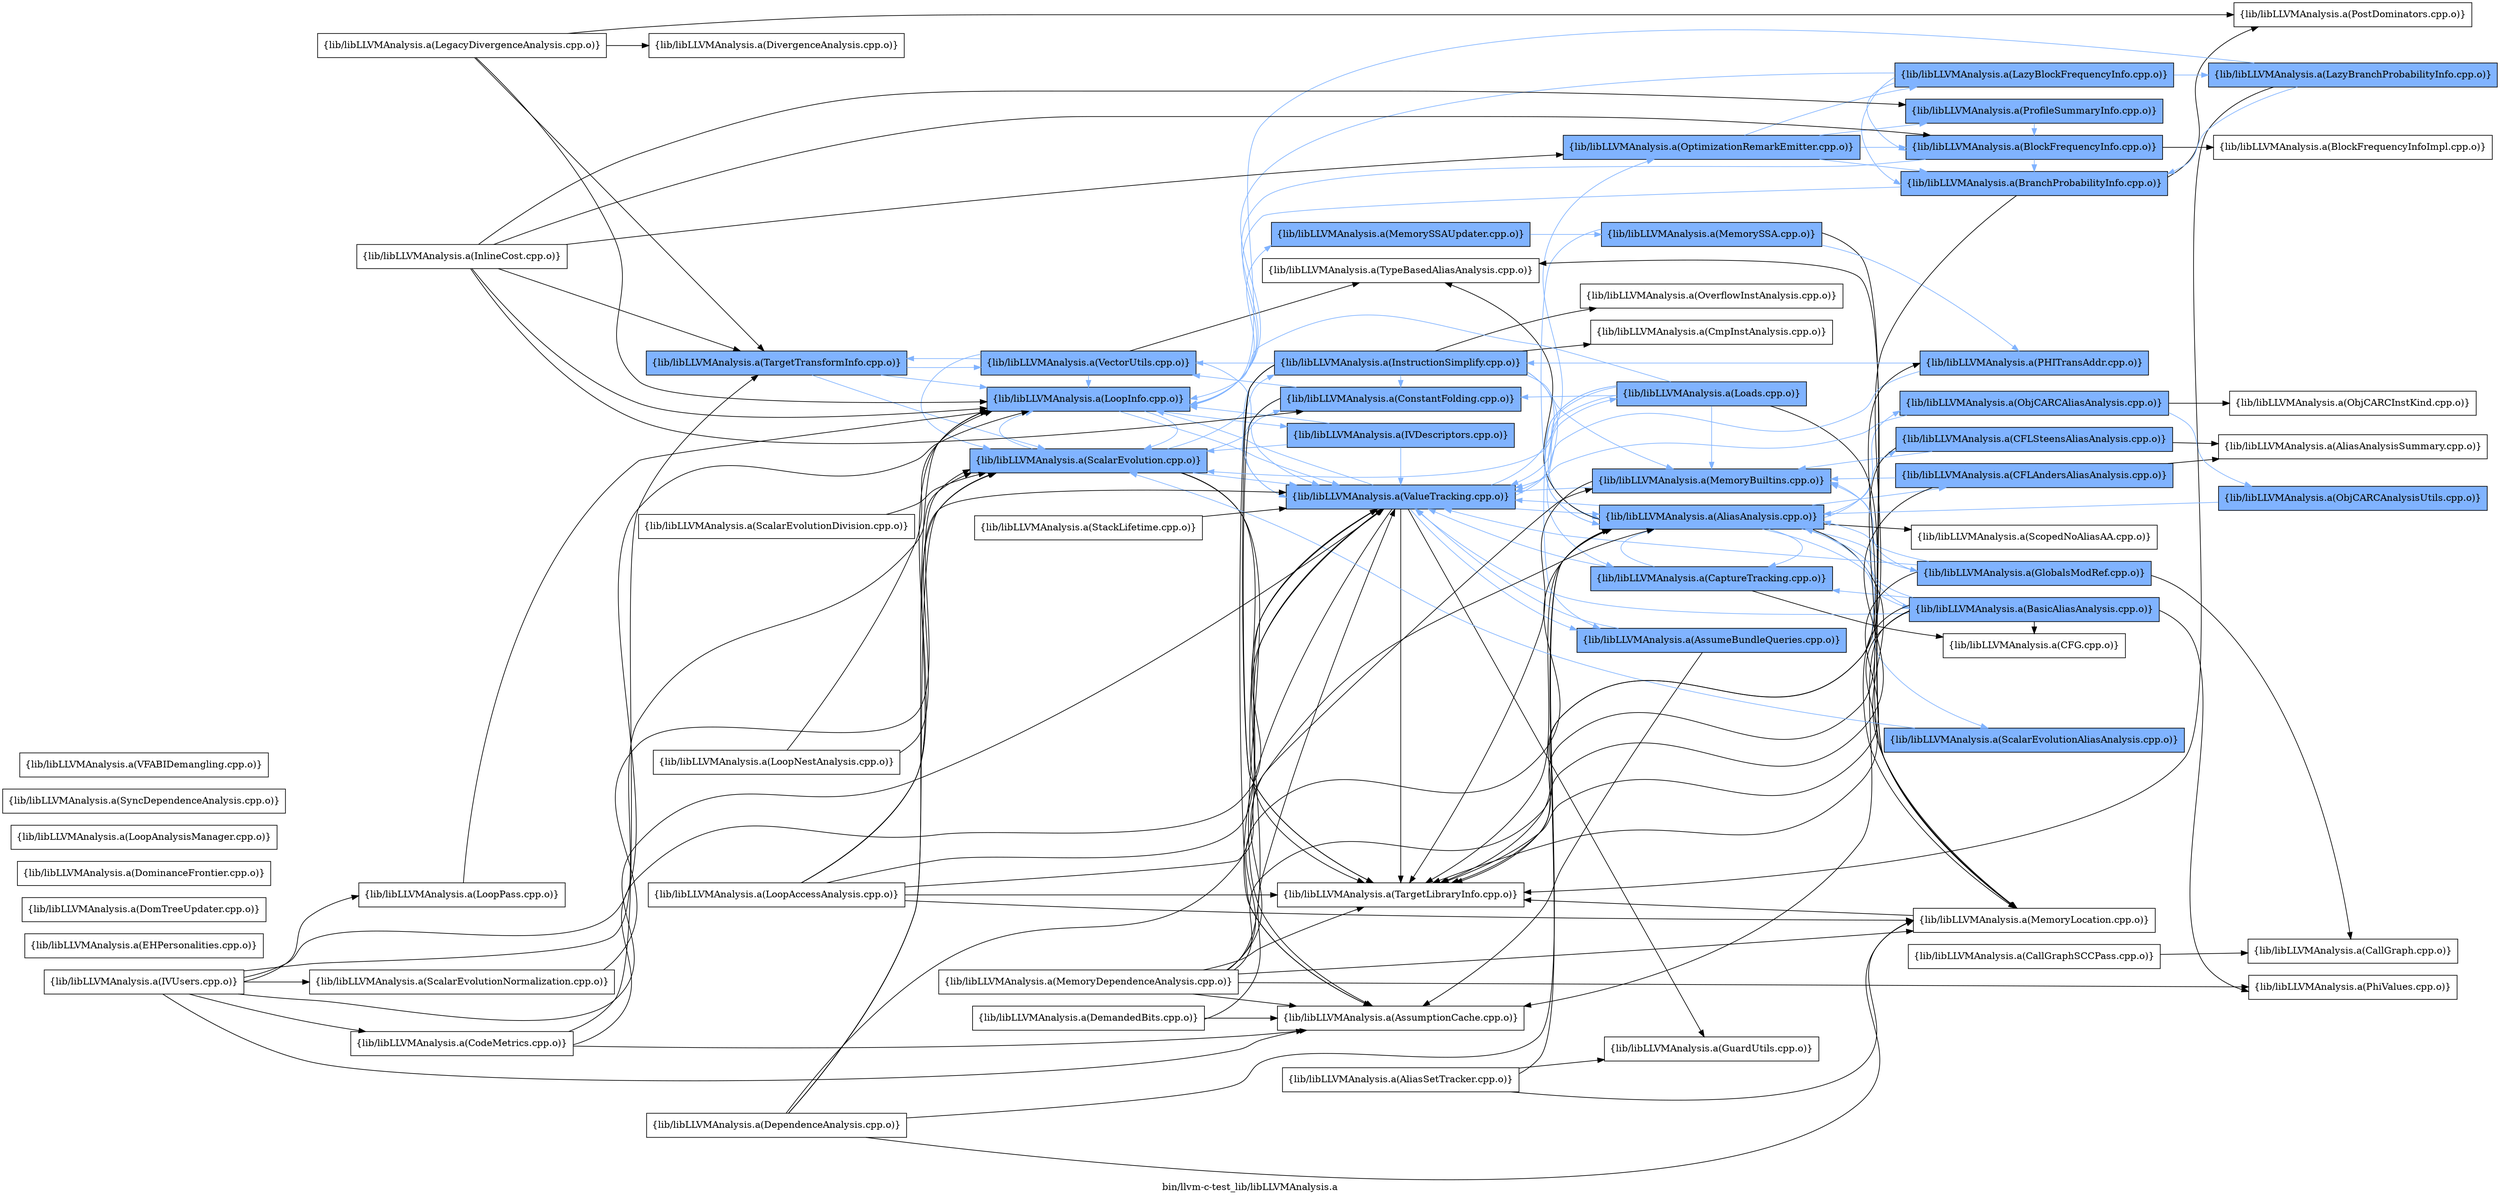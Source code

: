 digraph "bin/llvm-c-test_lib/libLLVMAnalysis.a" {
	label="bin/llvm-c-test_lib/libLLVMAnalysis.a";
	rankdir=LR;
	{ rank=same; Node0x56461dd2c6d8;  }
	{ rank=same; Node0x56461dd27ea8; Node0x56461dd1fcf8; Node0x56461dd260f8;  }
	{ rank=same; Node0x56461dd2bf08; Node0x56461dd29078; Node0x56461dd19038; Node0x56461dd2cae8; Node0x56461dd2af68; Node0x56461dd29de8; Node0x56461dd1d318; Node0x56461dd2a018;  }
	{ rank=same; Node0x56461dd2a928; Node0x56461dd29f28; Node0x56461dd2cbd8; Node0x56461dd1df48; Node0x56461dd20068; Node0x56461dd2cdb8; Node0x56461dd1d1d8; Node0x56461dd1caf8; Node0x56461dd29398; Node0x56461dd1f938;  }
	{ rank=same; Node0x56461dd2c278; Node0x56461dd28f38; Node0x56461dd297a8; Node0x56461dd287b8; Node0x56461dd198a8; Node0x56461dd28768; Node0x56461dd2beb8; Node0x56461dd26878; Node0x56461dd28e98; Node0x56461dd27a98; Node0x56461dd1c558; Node0x56461dd25928; Node0x56461dd26b48; Node0x56461dd272c8;  }

	Node0x56461dd2c6d8 [shape=record,shape=box,group=1,style=filled,fillcolor="0.600000 0.5 1",label="{lib/libLLVMAnalysis.a(TargetTransformInfo.cpp.o)}"];
	Node0x56461dd2c6d8 -> Node0x56461dd27ea8[color="0.600000 0.5 1"];
	Node0x56461dd2c6d8 -> Node0x56461dd1fcf8[color="0.600000 0.5 1"];
	Node0x56461dd2c6d8 -> Node0x56461dd260f8[color="0.600000 0.5 1"];
	Node0x56461dd27ea8 [shape=record,shape=box,group=1,style=filled,fillcolor="0.600000 0.5 1",label="{lib/libLLVMAnalysis.a(VectorUtils.cpp.o)}"];
	Node0x56461dd27ea8 -> Node0x56461dd2c6d8[color="0.600000 0.5 1"];
	Node0x56461dd27ea8 -> Node0x56461dd2bf08;
	Node0x56461dd27ea8 -> Node0x56461dd29078[color="0.600000 0.5 1"];
	Node0x56461dd27ea8 -> Node0x56461dd1fcf8[color="0.600000 0.5 1"];
	Node0x56461dd27ea8 -> Node0x56461dd260f8[color="0.600000 0.5 1"];
	Node0x56461dd29078 [shape=record,shape=box,group=1,style=filled,fillcolor="0.600000 0.5 1",label="{lib/libLLVMAnalysis.a(ValueTracking.cpp.o)}"];
	Node0x56461dd29078 -> Node0x56461dd2af68;
	Node0x56461dd29078 -> Node0x56461dd2a928[color="0.600000 0.5 1"];
	Node0x56461dd29078 -> Node0x56461dd29f28[color="0.600000 0.5 1"];
	Node0x56461dd29078 -> Node0x56461dd29de8;
	Node0x56461dd29078 -> Node0x56461dd2cbd8;
	Node0x56461dd29078 -> Node0x56461dd1df48[color="0.600000 0.5 1"];
	Node0x56461dd29078 -> Node0x56461dd1fcf8[color="0.600000 0.5 1"];
	Node0x56461dd29078 -> Node0x56461dd20068[color="0.600000 0.5 1"];
	Node0x56461dd1a028 [shape=record,shape=box,group=0,label="{lib/libLLVMAnalysis.a(EHPersonalities.cpp.o)}"];
	Node0x56461dd25928 [shape=record,shape=box,group=1,style=filled,fillcolor="0.600000 0.5 1",label="{lib/libLLVMAnalysis.a(ProfileSummaryInfo.cpp.o)}"];
	Node0x56461dd25928 -> Node0x56461dd28e98[color="0.600000 0.5 1"];
	Node0x56461dd2a928 [shape=record,shape=box,group=1,style=filled,fillcolor="0.600000 0.5 1",label="{lib/libLLVMAnalysis.a(AliasAnalysis.cpp.o)}"];
	Node0x56461dd2a928 -> Node0x56461dd2af68;
	Node0x56461dd2a928 -> Node0x56461dd2bf08;
	Node0x56461dd2a928 -> Node0x56461dd2c278;
	Node0x56461dd2a928 -> Node0x56461dd29078[color="0.600000 0.5 1"];
	Node0x56461dd2a928 -> Node0x56461dd28f38[color="0.600000 0.5 1"];
	Node0x56461dd2a928 -> Node0x56461dd297a8[color="0.600000 0.5 1"];
	Node0x56461dd2a928 -> Node0x56461dd287b8[color="0.600000 0.5 1"];
	Node0x56461dd2a928 -> Node0x56461dd1d1d8[color="0.600000 0.5 1"];
	Node0x56461dd2a928 -> Node0x56461dd198a8[color="0.600000 0.5 1"];
	Node0x56461dd2a928 -> Node0x56461dd28768;
	Node0x56461dd2a928 -> Node0x56461dd2beb8[color="0.600000 0.5 1"];
	Node0x56461dd2a928 -> Node0x56461dd26878[color="0.600000 0.5 1"];
	Node0x56461dd1afc8 [shape=record,shape=box,group=0,label="{lib/libLLVMAnalysis.a(DomTreeUpdater.cpp.o)}"];
	Node0x56461dd1fcf8 [shape=record,shape=box,group=1,style=filled,fillcolor="0.600000 0.5 1",label="{lib/libLLVMAnalysis.a(LoopInfo.cpp.o)}"];
	Node0x56461dd1fcf8 -> Node0x56461dd29078[color="0.600000 0.5 1"];
	Node0x56461dd1fcf8 -> Node0x56461dd19038[color="0.600000 0.5 1"];
	Node0x56461dd1fcf8 -> Node0x56461dd2cae8[color="0.600000 0.5 1"];
	Node0x56461dd1fcf8 -> Node0x56461dd260f8[color="0.600000 0.5 1"];
	Node0x56461dd260f8 [shape=record,shape=box,group=1,style=filled,fillcolor="0.600000 0.5 1",label="{lib/libLLVMAnalysis.a(ScalarEvolution.cpp.o)}"];
	Node0x56461dd260f8 -> Node0x56461dd2af68;
	Node0x56461dd260f8 -> Node0x56461dd29078[color="0.600000 0.5 1"];
	Node0x56461dd260f8 -> Node0x56461dd29de8;
	Node0x56461dd260f8 -> Node0x56461dd1d318[color="0.600000 0.5 1"];
	Node0x56461dd260f8 -> Node0x56461dd2a018[color="0.600000 0.5 1"];
	Node0x56461dd260f8 -> Node0x56461dd1fcf8[color="0.600000 0.5 1"];
	Node0x56461dd2af68 [shape=record,shape=box,group=0,label="{lib/libLLVMAnalysis.a(TargetLibraryInfo.cpp.o)}"];
	Node0x56461dd2bf08 [shape=record,shape=box,group=0,label="{lib/libLLVMAnalysis.a(TypeBasedAliasAnalysis.cpp.o)}"];
	Node0x56461dd28e98 [shape=record,shape=box,group=1,style=filled,fillcolor="0.600000 0.5 1",label="{lib/libLLVMAnalysis.a(BlockFrequencyInfo.cpp.o)}"];
	Node0x56461dd28e98 -> Node0x56461dd27fe8;
	Node0x56461dd28e98 -> Node0x56461dd27a98[color="0.600000 0.5 1"];
	Node0x56461dd28e98 -> Node0x56461dd1fcf8[color="0.600000 0.5 1"];
	Node0x56461dd27a98 [shape=record,shape=box,group=1,style=filled,fillcolor="0.600000 0.5 1",label="{lib/libLLVMAnalysis.a(BranchProbabilityInfo.cpp.o)}"];
	Node0x56461dd27a98 -> Node0x56461dd2af68;
	Node0x56461dd27a98 -> Node0x56461dd1fcf8[color="0.600000 0.5 1"];
	Node0x56461dd27a98 -> Node0x56461dd27ae8;
	Node0x56461dd20068 [shape=record,shape=box,group=1,style=filled,fillcolor="0.600000 0.5 1",label="{lib/libLLVMAnalysis.a(OptimizationRemarkEmitter.cpp.o)}"];
	Node0x56461dd20068 -> Node0x56461dd28e98[color="0.600000 0.5 1"];
	Node0x56461dd20068 -> Node0x56461dd27a98[color="0.600000 0.5 1"];
	Node0x56461dd20068 -> Node0x56461dd1c558[color="0.600000 0.5 1"];
	Node0x56461dd20068 -> Node0x56461dd25928[color="0.600000 0.5 1"];
	Node0x56461dd1c558 [shape=record,shape=box,group=1,style=filled,fillcolor="0.600000 0.5 1",label="{lib/libLLVMAnalysis.a(LazyBlockFrequencyInfo.cpp.o)}"];
	Node0x56461dd1c558 -> Node0x56461dd28e98[color="0.600000 0.5 1"];
	Node0x56461dd1c558 -> Node0x56461dd27a98[color="0.600000 0.5 1"];
	Node0x56461dd1c558 -> Node0x56461dd1cf08[color="0.600000 0.5 1"];
	Node0x56461dd1c558 -> Node0x56461dd1fcf8[color="0.600000 0.5 1"];
	Node0x56461dd1ddb8 [shape=record,shape=box,group=0,label="{lib/libLLVMAnalysis.a(LegacyDivergenceAnalysis.cpp.o)}"];
	Node0x56461dd1ddb8 -> Node0x56461dd2c6d8;
	Node0x56461dd1ddb8 -> Node0x56461dd1ef88;
	Node0x56461dd1ddb8 -> Node0x56461dd1fcf8;
	Node0x56461dd1ddb8 -> Node0x56461dd27ae8;
	Node0x56461dd1d318 [shape=record,shape=box,group=1,style=filled,fillcolor="0.600000 0.5 1",label="{lib/libLLVMAnalysis.a(ConstantFolding.cpp.o)}"];
	Node0x56461dd1d318 -> Node0x56461dd2af68;
	Node0x56461dd1d318 -> Node0x56461dd29078[color="0.600000 0.5 1"];
	Node0x56461dd1d318 -> Node0x56461dd27ea8[color="0.600000 0.5 1"];
	Node0x56461dd272c8 [shape=record,shape=box,group=0,label="{lib/libLLVMAnalysis.a(CFG.cpp.o)}"];
	Node0x56461dd27fe8 [shape=record,shape=box,group=0,label="{lib/libLLVMAnalysis.a(BlockFrequencyInfoImpl.cpp.o)}"];
	Node0x56461dd28f38 [shape=record,shape=box,group=1,style=filled,fillcolor="0.600000 0.5 1",label="{lib/libLLVMAnalysis.a(BasicAliasAnalysis.cpp.o)}"];
	Node0x56461dd28f38 -> Node0x56461dd2af68;
	Node0x56461dd28f38 -> Node0x56461dd29078[color="0.600000 0.5 1"];
	Node0x56461dd28f38 -> Node0x56461dd2a928[color="0.600000 0.5 1"];
	Node0x56461dd28f38 -> Node0x56461dd29de8;
	Node0x56461dd28f38 -> Node0x56461dd272c8;
	Node0x56461dd28f38 -> Node0x56461dd1d1d8[color="0.600000 0.5 1"];
	Node0x56461dd28f38 -> Node0x56461dd29398[color="0.600000 0.5 1"];
	Node0x56461dd28f38 -> Node0x56461dd28768;
	Node0x56461dd28f38 -> Node0x56461dd273b8;
	Node0x56461dd19448 [shape=record,shape=box,group=0,label="{lib/libLLVMAnalysis.a(DominanceFrontier.cpp.o)}"];
	Node0x56461dd198a8 [shape=record,shape=box,group=1,style=filled,fillcolor="0.600000 0.5 1",label="{lib/libLLVMAnalysis.a(GlobalsModRef.cpp.o)}"];
	Node0x56461dd198a8 -> Node0x56461dd2af68;
	Node0x56461dd198a8 -> Node0x56461dd29078[color="0.600000 0.5 1"];
	Node0x56461dd198a8 -> Node0x56461dd2a928[color="0.600000 0.5 1"];
	Node0x56461dd198a8 -> Node0x56461dd28038;
	Node0x56461dd198a8 -> Node0x56461dd29398[color="0.600000 0.5 1"];
	Node0x56461dd2b238 [shape=record,shape=box,group=0,label="{lib/libLLVMAnalysis.a(IVUsers.cpp.o)}"];
	Node0x56461dd2b238 -> Node0x56461dd29078;
	Node0x56461dd2b238 -> Node0x56461dd29de8;
	Node0x56461dd2b238 -> Node0x56461dd2b9b8;
	Node0x56461dd2b238 -> Node0x56461dd1fcf8;
	Node0x56461dd2b238 -> Node0x56461dd29a78;
	Node0x56461dd2b238 -> Node0x56461dd260f8;
	Node0x56461dd2b238 -> Node0x56461dd25158;
	Node0x56461dd28c68 [shape=record,shape=box,group=0,label="{lib/libLLVMAnalysis.a(MemoryDependenceAnalysis.cpp.o)}"];
	Node0x56461dd28c68 -> Node0x56461dd2af68;
	Node0x56461dd28c68 -> Node0x56461dd29078;
	Node0x56461dd28c68 -> Node0x56461dd2a928;
	Node0x56461dd28c68 -> Node0x56461dd29de8;
	Node0x56461dd28c68 -> Node0x56461dd29398;
	Node0x56461dd28c68 -> Node0x56461dd28768;
	Node0x56461dd28c68 -> Node0x56461dd26b48;
	Node0x56461dd28c68 -> Node0x56461dd273b8;
	Node0x56461dd26878 [shape=record,shape=box,group=1,style=filled,fillcolor="0.600000 0.5 1",label="{lib/libLLVMAnalysis.a(ScalarEvolutionAliasAnalysis.cpp.o)}"];
	Node0x56461dd26878 -> Node0x56461dd260f8[color="0.600000 0.5 1"];
	Node0x56461dd1df48 [shape=record,shape=box,group=1,style=filled,fillcolor="0.600000 0.5 1",label="{lib/libLLVMAnalysis.a(Loads.cpp.o)}"];
	Node0x56461dd1df48 -> Node0x56461dd29078[color="0.600000 0.5 1"];
	Node0x56461dd1df48 -> Node0x56461dd2a928[color="0.600000 0.5 1"];
	Node0x56461dd1df48 -> Node0x56461dd29f28[color="0.600000 0.5 1"];
	Node0x56461dd1df48 -> Node0x56461dd1d318[color="0.600000 0.5 1"];
	Node0x56461dd1df48 -> Node0x56461dd1fcf8[color="0.600000 0.5 1"];
	Node0x56461dd1df48 -> Node0x56461dd29398[color="0.600000 0.5 1"];
	Node0x56461dd1df48 -> Node0x56461dd28768;
	Node0x56461dd1df48 -> Node0x56461dd260f8[color="0.600000 0.5 1"];
	Node0x56461dd28768 [shape=record,shape=box,group=0,label="{lib/libLLVMAnalysis.a(MemoryLocation.cpp.o)}"];
	Node0x56461dd28768 -> Node0x56461dd2af68;
	Node0x56461dd28768 -> Node0x56461dd2bf08;
	Node0x56461dd2c278 [shape=record,shape=box,group=0,label="{lib/libLLVMAnalysis.a(ScopedNoAliasAA.cpp.o)}"];
	Node0x56461dd297a8 [shape=record,shape=box,group=1,style=filled,fillcolor="0.600000 0.5 1",label="{lib/libLLVMAnalysis.a(CFLAndersAliasAnalysis.cpp.o)}"];
	Node0x56461dd297a8 -> Node0x56461dd2af68;
	Node0x56461dd297a8 -> Node0x56461dd2a6a8;
	Node0x56461dd297a8 -> Node0x56461dd29398[color="0.600000 0.5 1"];
	Node0x56461dd287b8 [shape=record,shape=box,group=1,style=filled,fillcolor="0.600000 0.5 1",label="{lib/libLLVMAnalysis.a(CFLSteensAliasAnalysis.cpp.o)}"];
	Node0x56461dd287b8 -> Node0x56461dd2af68;
	Node0x56461dd287b8 -> Node0x56461dd2a6a8;
	Node0x56461dd287b8 -> Node0x56461dd29398[color="0.600000 0.5 1"];
	Node0x56461dd1d818 [shape=record,shape=box,group=0,label="{lib/libLLVMAnalysis.a(CallGraphSCCPass.cpp.o)}"];
	Node0x56461dd1d818 -> Node0x56461dd28038;
	Node0x56461dd2a018 [shape=record,shape=box,group=1,style=filled,fillcolor="0.600000 0.5 1",label="{lib/libLLVMAnalysis.a(InstructionSimplify.cpp.o)}"];
	Node0x56461dd2a018 -> Node0x56461dd2af68;
	Node0x56461dd2a018 -> Node0x56461dd29078[color="0.600000 0.5 1"];
	Node0x56461dd2a018 -> Node0x56461dd27ea8[color="0.600000 0.5 1"];
	Node0x56461dd2a018 -> Node0x56461dd2a928[color="0.600000 0.5 1"];
	Node0x56461dd2a018 -> Node0x56461dd29de8;
	Node0x56461dd2a018 -> Node0x56461dd1d1d8[color="0.600000 0.5 1"];
	Node0x56461dd2a018 -> Node0x56461dd1d318[color="0.600000 0.5 1"];
	Node0x56461dd2a018 -> Node0x56461dd1caf8;
	Node0x56461dd2a018 -> Node0x56461dd29398[color="0.600000 0.5 1"];
	Node0x56461dd2a018 -> Node0x56461dd1f938;
	Node0x56461dd29de8 [shape=record,shape=box,group=0,label="{lib/libLLVMAnalysis.a(AssumptionCache.cpp.o)}"];
	Node0x56461dd2cdb8 [shape=record,shape=box,group=1,style=filled,fillcolor="0.600000 0.5 1",label="{lib/libLLVMAnalysis.a(MemorySSA.cpp.o)}"];
	Node0x56461dd2cdb8 -> Node0x56461dd2a928[color="0.600000 0.5 1"];
	Node0x56461dd2cdb8 -> Node0x56461dd28768;
	Node0x56461dd2cdb8 -> Node0x56461dd26b48[color="0.600000 0.5 1"];
	Node0x56461dd2cae8 [shape=record,shape=box,group=1,style=filled,fillcolor="0.600000 0.5 1",label="{lib/libLLVMAnalysis.a(MemorySSAUpdater.cpp.o)}"];
	Node0x56461dd2cae8 -> Node0x56461dd2cdb8[color="0.600000 0.5 1"];
	Node0x56461dd2b1e8 [shape=record,shape=box,group=0,label="{lib/libLLVMAnalysis.a(ObjCARCInstKind.cpp.o)}"];
	Node0x56461dd2b5a8 [shape=record,shape=box,group=0,label="{lib/libLLVMAnalysis.a(StackLifetime.cpp.o)}"];
	Node0x56461dd2b5a8 -> Node0x56461dd29078;
	Node0x56461dd2ace8 [shape=record,shape=box,group=0,label="{lib/libLLVMAnalysis.a(InlineCost.cpp.o)}"];
	Node0x56461dd2ace8 -> Node0x56461dd2c6d8;
	Node0x56461dd2ace8 -> Node0x56461dd28e98;
	Node0x56461dd2ace8 -> Node0x56461dd1d318;
	Node0x56461dd2ace8 -> Node0x56461dd1fcf8;
	Node0x56461dd2ace8 -> Node0x56461dd20068;
	Node0x56461dd2ace8 -> Node0x56461dd25928;
	Node0x56461dd1c5f8 [shape=record,shape=box,group=0,label="{lib/libLLVMAnalysis.a(DemandedBits.cpp.o)}"];
	Node0x56461dd1c5f8 -> Node0x56461dd29078;
	Node0x56461dd1c5f8 -> Node0x56461dd29de8;
	Node0x56461dd1ec18 [shape=record,shape=box,group=0,label="{lib/libLLVMAnalysis.a(LoopAccessAnalysis.cpp.o)}"];
	Node0x56461dd1ec18 -> Node0x56461dd2af68;
	Node0x56461dd1ec18 -> Node0x56461dd29078;
	Node0x56461dd1ec18 -> Node0x56461dd2a928;
	Node0x56461dd1ec18 -> Node0x56461dd1fcf8;
	Node0x56461dd1ec18 -> Node0x56461dd28768;
	Node0x56461dd1ec18 -> Node0x56461dd260f8;
	Node0x56461dd29a78 [shape=record,shape=box,group=0,label="{lib/libLLVMAnalysis.a(LoopPass.cpp.o)}"];
	Node0x56461dd29a78 -> Node0x56461dd1fcf8;
	Node0x56461dd25158 [shape=record,shape=box,group=0,label="{lib/libLLVMAnalysis.a(ScalarEvolutionNormalization.cpp.o)}"];
	Node0x56461dd25158 -> Node0x56461dd260f8;
	Node0x56461dd29398 [shape=record,shape=box,group=1,style=filled,fillcolor="0.600000 0.5 1",label="{lib/libLLVMAnalysis.a(MemoryBuiltins.cpp.o)}"];
	Node0x56461dd29398 -> Node0x56461dd2af68;
	Node0x56461dd29398 -> Node0x56461dd29078[color="0.600000 0.5 1"];
	Node0x56461dd27ae8 [shape=record,shape=box,group=0,label="{lib/libLLVMAnalysis.a(PostDominators.cpp.o)}"];
	Node0x56461dd19038 [shape=record,shape=box,group=1,style=filled,fillcolor="0.600000 0.5 1",label="{lib/libLLVMAnalysis.a(IVDescriptors.cpp.o)}"];
	Node0x56461dd19038 -> Node0x56461dd29078[color="0.600000 0.5 1"];
	Node0x56461dd19038 -> Node0x56461dd1fcf8[color="0.600000 0.5 1"];
	Node0x56461dd19038 -> Node0x56461dd260f8[color="0.600000 0.5 1"];
	Node0x56461dd28038 [shape=record,shape=box,group=0,label="{lib/libLLVMAnalysis.a(CallGraph.cpp.o)}"];
	Node0x56461dd1d1d8 [shape=record,shape=box,group=1,style=filled,fillcolor="0.600000 0.5 1",label="{lib/libLLVMAnalysis.a(CaptureTracking.cpp.o)}"];
	Node0x56461dd1d1d8 -> Node0x56461dd29078[color="0.600000 0.5 1"];
	Node0x56461dd1d1d8 -> Node0x56461dd2a928[color="0.600000 0.5 1"];
	Node0x56461dd1d1d8 -> Node0x56461dd272c8;
	Node0x56461dd29f28 [shape=record,shape=box,group=1,style=filled,fillcolor="0.600000 0.5 1",label="{lib/libLLVMAnalysis.a(AssumeBundleQueries.cpp.o)}"];
	Node0x56461dd29f28 -> Node0x56461dd29078[color="0.600000 0.5 1"];
	Node0x56461dd29f28 -> Node0x56461dd29de8;
	Node0x56461dd1ba18 [shape=record,shape=box,group=0,label="{lib/libLLVMAnalysis.a(DependenceAnalysis.cpp.o)}"];
	Node0x56461dd1ba18 -> Node0x56461dd29078;
	Node0x56461dd1ba18 -> Node0x56461dd2a928;
	Node0x56461dd1ba18 -> Node0x56461dd1fcf8;
	Node0x56461dd1ba18 -> Node0x56461dd28768;
	Node0x56461dd1ba18 -> Node0x56461dd260f8;
	Node0x56461dd2cbd8 [shape=record,shape=box,group=0,label="{lib/libLLVMAnalysis.a(GuardUtils.cpp.o)}"];
	Node0x56461dd2beb8 [shape=record,shape=box,group=1,style=filled,fillcolor="0.600000 0.5 1",label="{lib/libLLVMAnalysis.a(ObjCARCAliasAnalysis.cpp.o)}"];
	Node0x56461dd2beb8 -> Node0x56461dd29078[color="0.600000 0.5 1"];
	Node0x56461dd2beb8 -> Node0x56461dd2b7d8[color="0.600000 0.5 1"];
	Node0x56461dd2beb8 -> Node0x56461dd2b1e8;
	Node0x56461dd273b8 [shape=record,shape=box,group=0,label="{lib/libLLVMAnalysis.a(PhiValues.cpp.o)}"];
	Node0x56461dd2a6a8 [shape=record,shape=box,group=0,label="{lib/libLLVMAnalysis.a(AliasAnalysisSummary.cpp.o)}"];
	Node0x56461dd2b9b8 [shape=record,shape=box,group=0,label="{lib/libLLVMAnalysis.a(CodeMetrics.cpp.o)}"];
	Node0x56461dd2b9b8 -> Node0x56461dd2c6d8;
	Node0x56461dd2b9b8 -> Node0x56461dd29078;
	Node0x56461dd2b9b8 -> Node0x56461dd29de8;
	Node0x56461dd1caf8 [shape=record,shape=box,group=0,label="{lib/libLLVMAnalysis.a(CmpInstAnalysis.cpp.o)}"];
	Node0x56461dd1f938 [shape=record,shape=box,group=0,label="{lib/libLLVMAnalysis.a(OverflowInstAnalysis.cpp.o)}"];
	Node0x56461dd1cf08 [shape=record,shape=box,group=1,style=filled,fillcolor="0.600000 0.5 1",label="{lib/libLLVMAnalysis.a(LazyBranchProbabilityInfo.cpp.o)}"];
	Node0x56461dd1cf08 -> Node0x56461dd2af68;
	Node0x56461dd1cf08 -> Node0x56461dd27a98[color="0.600000 0.5 1"];
	Node0x56461dd1cf08 -> Node0x56461dd1fcf8[color="0.600000 0.5 1"];
	Node0x56461dd1ef88 [shape=record,shape=box,group=0,label="{lib/libLLVMAnalysis.a(DivergenceAnalysis.cpp.o)}"];
	Node0x56461dd1fac8 [shape=record,shape=box,group=0,label="{lib/libLLVMAnalysis.a(AliasSetTracker.cpp.o)}"];
	Node0x56461dd1fac8 -> Node0x56461dd2a928;
	Node0x56461dd1fac8 -> Node0x56461dd2cbd8;
	Node0x56461dd1fac8 -> Node0x56461dd28768;
	Node0x56461dd20478 [shape=record,shape=box,group=0,label="{lib/libLLVMAnalysis.a(LoopAnalysisManager.cpp.o)}"];
	Node0x56461dd2a888 [shape=record,shape=box,group=0,label="{lib/libLLVMAnalysis.a(LoopNestAnalysis.cpp.o)}"];
	Node0x56461dd2a888 -> Node0x56461dd29078;
	Node0x56461dd2a888 -> Node0x56461dd1fcf8;
	Node0x56461dd26b48 [shape=record,shape=box,group=1,style=filled,fillcolor="0.600000 0.5 1",label="{lib/libLLVMAnalysis.a(PHITransAddr.cpp.o)}"];
	Node0x56461dd26b48 -> Node0x56461dd29078[color="0.600000 0.5 1"];
	Node0x56461dd26b48 -> Node0x56461dd2a018[color="0.600000 0.5 1"];
	Node0x56461dd2b7d8 [shape=record,shape=box,group=1,style=filled,fillcolor="0.600000 0.5 1",label="{lib/libLLVMAnalysis.a(ObjCARCAnalysisUtils.cpp.o)}"];
	Node0x56461dd2b7d8 -> Node0x56461dd2a928[color="0.600000 0.5 1"];
	Node0x56461dd24b68 [shape=record,shape=box,group=0,label="{lib/libLLVMAnalysis.a(ScalarEvolutionDivision.cpp.o)}"];
	Node0x56461dd24b68 -> Node0x56461dd260f8;
	Node0x56461dd2b738 [shape=record,shape=box,group=0,label="{lib/libLLVMAnalysis.a(SyncDependenceAnalysis.cpp.o)}"];
	Node0x56461dd2b148 [shape=record,shape=box,group=0,label="{lib/libLLVMAnalysis.a(VFABIDemangling.cpp.o)}"];
}
